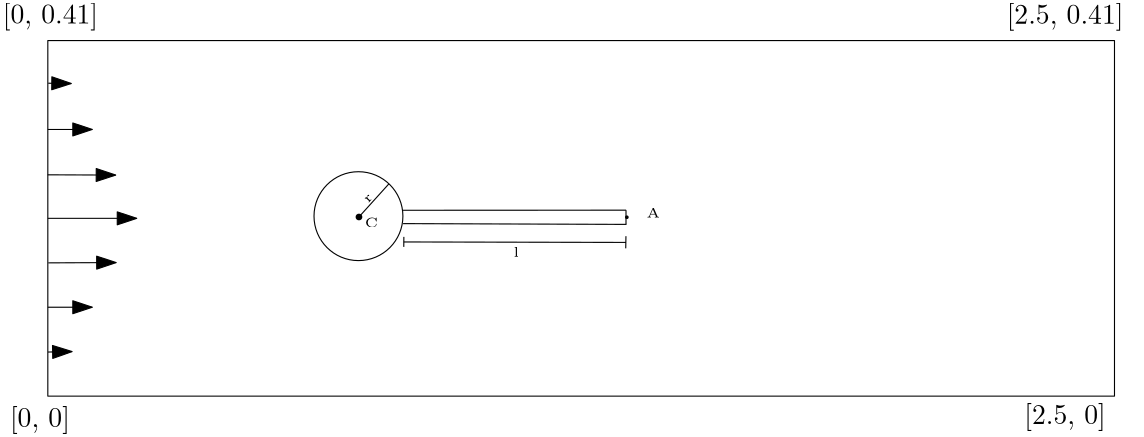 <?xml version="1.0"?>
<!DOCTYPE ipe SYSTEM "ipe.dtd">
<ipe version="70206" creator="Ipe 7.2.7">
<info created="D:20170425001909" modified="D:20170426125414"/>
<ipestyle name="basic">
<symbol name="arrow/arc(spx)">
<path stroke="sym-stroke" fill="sym-stroke" pen="sym-pen">
0 0 m
-1 0.333 l
-1 -0.333 l
h
</path>
</symbol>
<symbol name="arrow/farc(spx)">
<path stroke="sym-stroke" fill="white" pen="sym-pen">
0 0 m
-1 0.333 l
-1 -0.333 l
h
</path>
</symbol>
<symbol name="arrow/ptarc(spx)">
<path stroke="sym-stroke" fill="sym-stroke" pen="sym-pen">
0 0 m
-1 0.333 l
-0.8 0 l
-1 -0.333 l
h
</path>
</symbol>
<symbol name="arrow/fptarc(spx)">
<path stroke="sym-stroke" fill="white" pen="sym-pen">
0 0 m
-1 0.333 l
-0.8 0 l
-1 -0.333 l
h
</path>
</symbol>
<symbol name="mark/circle(sx)" transformations="translations">
<path fill="sym-stroke">
0.6 0 0 0.6 0 0 e
0.4 0 0 0.4 0 0 e
</path>
</symbol>
<symbol name="mark/disk(sx)" transformations="translations">
<path fill="sym-stroke">
0.6 0 0 0.6 0 0 e
</path>
</symbol>
<symbol name="mark/fdisk(sfx)" transformations="translations">
<group>
<path fill="sym-fill">
0.5 0 0 0.5 0 0 e
</path>
<path fill="sym-stroke" fillrule="eofill">
0.6 0 0 0.6 0 0 e
0.4 0 0 0.4 0 0 e
</path>
</group>
</symbol>
<symbol name="mark/box(sx)" transformations="translations">
<path fill="sym-stroke" fillrule="eofill">
-0.6 -0.6 m
0.6 -0.6 l
0.6 0.6 l
-0.6 0.6 l
h
-0.4 -0.4 m
0.4 -0.4 l
0.4 0.4 l
-0.4 0.4 l
h
</path>
</symbol>
<symbol name="mark/square(sx)" transformations="translations">
<path fill="sym-stroke">
-0.6 -0.6 m
0.6 -0.6 l
0.6 0.6 l
-0.6 0.6 l
h
</path>
</symbol>
<symbol name="mark/fsquare(sfx)" transformations="translations">
<group>
<path fill="sym-fill">
-0.5 -0.5 m
0.5 -0.5 l
0.5 0.5 l
-0.5 0.5 l
h
</path>
<path fill="sym-stroke" fillrule="eofill">
-0.6 -0.6 m
0.6 -0.6 l
0.6 0.6 l
-0.6 0.6 l
h
-0.4 -0.4 m
0.4 -0.4 l
0.4 0.4 l
-0.4 0.4 l
h
</path>
</group>
</symbol>
<symbol name="mark/cross(sx)" transformations="translations">
<group>
<path fill="sym-stroke">
-0.43 -0.57 m
0.57 0.43 l
0.43 0.57 l
-0.57 -0.43 l
h
</path>
<path fill="sym-stroke">
-0.43 0.57 m
0.57 -0.43 l
0.43 -0.57 l
-0.57 0.43 l
h
</path>
</group>
</symbol>
<symbol name="arrow/fnormal(spx)">
<path stroke="sym-stroke" fill="white" pen="sym-pen">
0 0 m
-1 0.333 l
-1 -0.333 l
h
</path>
</symbol>
<symbol name="arrow/pointed(spx)">
<path stroke="sym-stroke" fill="sym-stroke" pen="sym-pen">
0 0 m
-1 0.333 l
-0.8 0 l
-1 -0.333 l
h
</path>
</symbol>
<symbol name="arrow/fpointed(spx)">
<path stroke="sym-stroke" fill="white" pen="sym-pen">
0 0 m
-1 0.333 l
-0.8 0 l
-1 -0.333 l
h
</path>
</symbol>
<symbol name="arrow/linear(spx)">
<path stroke="sym-stroke" pen="sym-pen">
-1 0.333 m
0 0 l
-1 -0.333 l
</path>
</symbol>
<symbol name="arrow/fdouble(spx)">
<path stroke="sym-stroke" fill="white" pen="sym-pen">
0 0 m
-1 0.333 l
-1 -0.333 l
h
-1 0 m
-2 0.333 l
-2 -0.333 l
h
</path>
</symbol>
<symbol name="arrow/double(spx)">
<path stroke="sym-stroke" fill="sym-stroke" pen="sym-pen">
0 0 m
-1 0.333 l
-1 -0.333 l
h
-1 0 m
-2 0.333 l
-2 -0.333 l
h
</path>
</symbol>
<pen name="heavier" value="0.8"/>
<pen name="fat" value="1.2"/>
<pen name="ultrafat" value="2"/>
<symbolsize name="large" value="5"/>
<symbolsize name="small" value="2"/>
<symbolsize name="tiny" value="1.1"/>
<arrowsize name="large" value="10"/>
<arrowsize name="small" value="5"/>
<arrowsize name="tiny" value="3"/>
<color name="red" value="1 0 0"/>
<color name="green" value="0 1 0"/>
<color name="blue" value="0 0 1"/>
<color name="yellow" value="1 1 0"/>
<color name="orange" value="1 0.647 0"/>
<color name="gold" value="1 0.843 0"/>
<color name="purple" value="0.627 0.125 0.941"/>
<color name="gray" value="0.745"/>
<color name="brown" value="0.647 0.165 0.165"/>
<color name="navy" value="0 0 0.502"/>
<color name="pink" value="1 0.753 0.796"/>
<color name="seagreen" value="0.18 0.545 0.341"/>
<color name="turquoise" value="0.251 0.878 0.816"/>
<color name="violet" value="0.933 0.51 0.933"/>
<color name="darkblue" value="0 0 0.545"/>
<color name="darkcyan" value="0 0.545 0.545"/>
<color name="darkgray" value="0.663"/>
<color name="darkgreen" value="0 0.392 0"/>
<color name="darkmagenta" value="0.545 0 0.545"/>
<color name="darkorange" value="1 0.549 0"/>
<color name="darkred" value="0.545 0 0"/>
<color name="lightblue" value="0.678 0.847 0.902"/>
<color name="lightcyan" value="0.878 1 1"/>
<color name="lightgray" value="0.827"/>
<color name="lightgreen" value="0.565 0.933 0.565"/>
<color name="lightyellow" value="1 1 0.878"/>
<dashstyle name="dashed" value="[4] 0"/>
<dashstyle name="dotted" value="[1 3] 0"/>
<dashstyle name="dash dotted" value="[4 2 1 2] 0"/>
<dashstyle name="dash dot dotted" value="[4 2 1 2 1 2] 0"/>
<textsize name="large" value="\large"/>
<textsize name="Large" value="\Large"/>
<textsize name="LARGE" value="\LARGE"/>
<textsize name="huge" value="\huge"/>
<textsize name="Huge" value="\Huge"/>
<textsize name="small" value="\small"/>
<textsize name="footnote" value="\footnotesize"/>
<textsize name="tiny" value="\tiny"/>
<textstyle name="center" begin="\begin{center}" end="\end{center}"/>
<textstyle name="itemize" begin="\begin{itemize}" end="\end{itemize}"/>
<textstyle name="item" begin="\begin{itemize}\item{}" end="\end{itemize}"/>
<gridsize name="4 pts" value="4"/>
<gridsize name="8 pts (~3 mm)" value="8"/>
<gridsize name="16 pts (~6 mm)" value="16"/>
<gridsize name="32 pts (~12 mm)" value="32"/>
<gridsize name="10 pts (~3.5 mm)" value="10"/>
<gridsize name="20 pts (~7 mm)" value="20"/>
<gridsize name="14 pts (~5 mm)" value="14"/>
<gridsize name="28 pts (~10 mm)" value="28"/>
<gridsize name="56 pts (~20 mm)" value="56"/>
<anglesize name="90 deg" value="90"/>
<anglesize name="60 deg" value="60"/>
<anglesize name="45 deg" value="45"/>
<anglesize name="30 deg" value="30"/>
<anglesize name="22.5 deg" value="22.5"/>
<opacity name="10%" value="0.1"/>
<opacity name="30%" value="0.3"/>
<opacity name="50%" value="0.5"/>
<opacity name="75%" value="0.75"/>
<tiling name="falling" angle="-60" step="4" width="1"/>
<tiling name="rising" angle="30" step="4" width="1"/>
</ipestyle>
<page>
<layer name="alpha"/>
<view layers="alpha" active="alpha"/>
<path layer="alpha" stroke="black">
128 704 m
128 576 l
512 576 l
512 704 l
h
</path>
<path matrix="1 0 0 1 -0.171865 0.789117" stroke="black">
16 0 0 16 240 640 e
</path>
<path stroke="black">
255.734 642.906 m
336.178 642.942 l
</path>
<path stroke="black">
255.887 638.103 m
336.294 637.825 l
</path>
<path stroke="black">
336.146 637.825 m
336.144 642.942 l
</path>
<path stroke="black">
240.015 640.517 m
250.767 652.397 l
</path>
<use pin="v" name="mark/disk(sx)" pos="240.012 640.485" size="small" stroke="black"/>
<text transformations="translations" pos="114.352 572.356" stroke="black" type="minipage" width="31.4678" height="7.473" depth="2.49" valign="top">[0, 0]</text>
<text matrix="1 0 0 1 4.84418 -13.4726" transformations="translations" pos="106.94 731.077" stroke="black" type="minipage" width="41.4825" height="7.473" depth="2.49" valign="top">[0, 0.41]</text>
<text matrix="1 0 0 1 -1.80485 -8.23413" transformations="translations" pos="474.988 725.769" stroke="black" type="minipage" width="48.2237" height="7.473" depth="2.49" valign="top">[2.5, 0.41]</text>
<text matrix="1 0 0 1 -0.126033 3.27847" transformations="translations" pos="479.637 570.181" stroke="black" type="minipage" width="41.182" height="7.473" depth="2.49" valign="top">[2.5, 0]</text>
<use name="mark/disk(sx)" pos="336.449 640.394" size="tiny" stroke="black"/>
<text matrix="1 0 0 1 1.48324 -3.2938" transformations="translations" pos="342.019 646.961" stroke="black" type="minipage" width="16.3501" height="4.184" depth="0" valign="top" size="tiny">A</text>
<path stroke="black" arrow="normal/normal">
128 640 m
160 640 l
</path>
<path stroke="black" arrow="normal/normal">
128 672 m
144 672 l
</path>
<path stroke="black" arrow="normal/normal">
128 608 m
144 608 l
</path>
<path stroke="black" arrow="normal/normal">
128.149 688.64 m
136.433 688.545 l
</path>
<path stroke="black" arrow="normal/normal">
127.942 655.672 m
152.426 655.577 l
</path>
<path stroke="black" arrow="normal/normal">
128.161 623.973 m
152.594 624.082 l
</path>
<path stroke="black" arrow="normal/normal">
128.084 591.871 m
136.729 592.037 l
</path>
<text matrix="0.600424 0.663138 -5.42176 -5.01344 3624.4 3749.06" transformations="rigid" pos="238.501 650.312" stroke="black" type="minipage" width="10.1088" height="3.563" depth="0" valign="top" size="tiny">r</text>
<path stroke="black" pen="undefined">
256.144 631.501 m
336.113 631.335 l
</path>
<path stroke="black" pen="undefined">
256.173 633.338 m
256.142 629.721 l
</path>
<path stroke="black" pen="undefined">
336.124 633.582 m
336.048 629.196 l
</path>
<text matrix="1 0 0 1 10.9181 -0.00796357" transformations="translations" pos="284.694 629.648" stroke="black" type="minipage" width="18.6171" height="4.22" depth="0" valign="top" size="tiny">l
</text>
<text matrix="1 0 0 1 7.19572 1.44901" transformations="translations" pos="234.892 638.684" stroke="black" type="minipage" width="14.6773" height="4.184" depth="0" valign="top" size="tiny">C</text>
</page>
</ipe>
